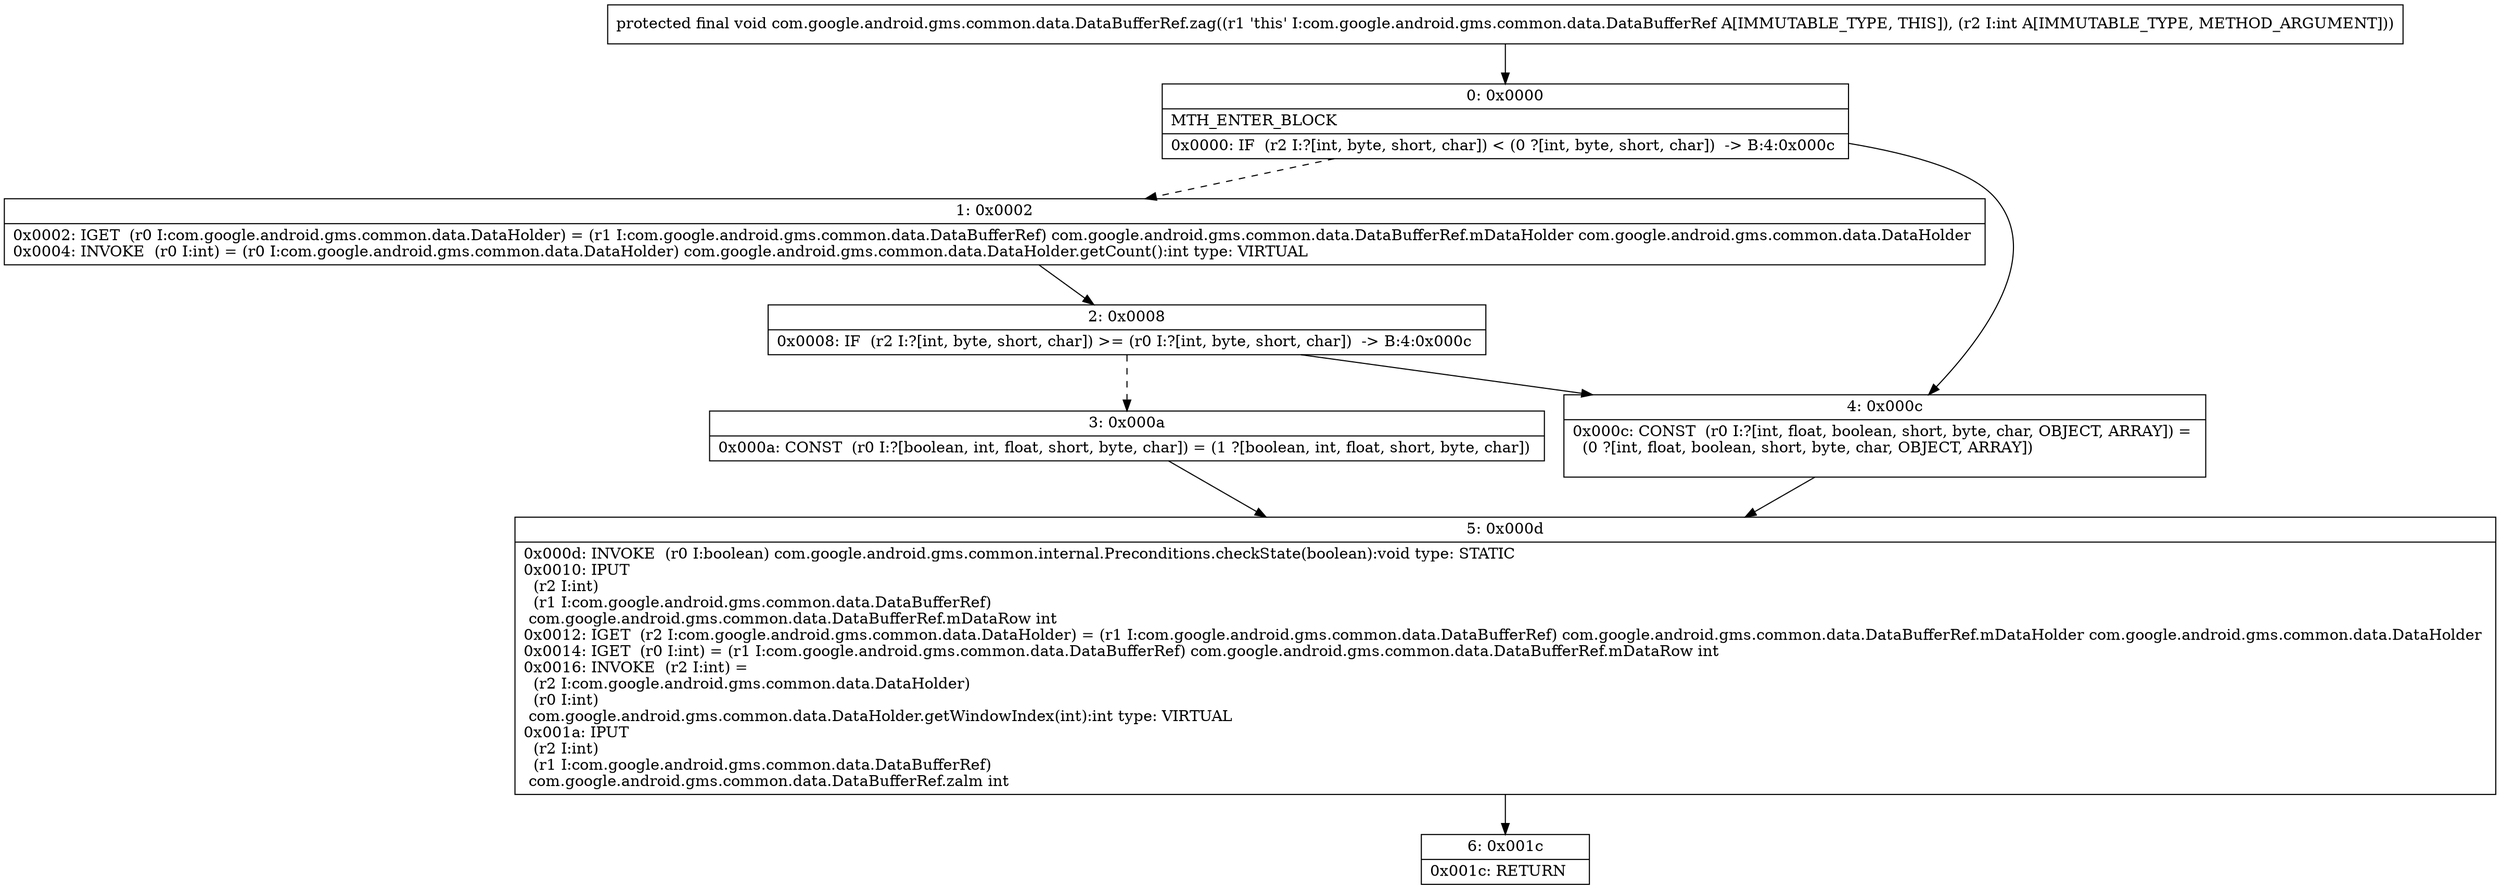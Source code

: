 digraph "CFG forcom.google.android.gms.common.data.DataBufferRef.zag(I)V" {
Node_0 [shape=record,label="{0\:\ 0x0000|MTH_ENTER_BLOCK\l|0x0000: IF  (r2 I:?[int, byte, short, char]) \< (0 ?[int, byte, short, char])  \-\> B:4:0x000c \l}"];
Node_1 [shape=record,label="{1\:\ 0x0002|0x0002: IGET  (r0 I:com.google.android.gms.common.data.DataHolder) = (r1 I:com.google.android.gms.common.data.DataBufferRef) com.google.android.gms.common.data.DataBufferRef.mDataHolder com.google.android.gms.common.data.DataHolder \l0x0004: INVOKE  (r0 I:int) = (r0 I:com.google.android.gms.common.data.DataHolder) com.google.android.gms.common.data.DataHolder.getCount():int type: VIRTUAL \l}"];
Node_2 [shape=record,label="{2\:\ 0x0008|0x0008: IF  (r2 I:?[int, byte, short, char]) \>= (r0 I:?[int, byte, short, char])  \-\> B:4:0x000c \l}"];
Node_3 [shape=record,label="{3\:\ 0x000a|0x000a: CONST  (r0 I:?[boolean, int, float, short, byte, char]) = (1 ?[boolean, int, float, short, byte, char]) \l}"];
Node_4 [shape=record,label="{4\:\ 0x000c|0x000c: CONST  (r0 I:?[int, float, boolean, short, byte, char, OBJECT, ARRAY]) = \l  (0 ?[int, float, boolean, short, byte, char, OBJECT, ARRAY])\l \l}"];
Node_5 [shape=record,label="{5\:\ 0x000d|0x000d: INVOKE  (r0 I:boolean) com.google.android.gms.common.internal.Preconditions.checkState(boolean):void type: STATIC \l0x0010: IPUT  \l  (r2 I:int)\l  (r1 I:com.google.android.gms.common.data.DataBufferRef)\l com.google.android.gms.common.data.DataBufferRef.mDataRow int \l0x0012: IGET  (r2 I:com.google.android.gms.common.data.DataHolder) = (r1 I:com.google.android.gms.common.data.DataBufferRef) com.google.android.gms.common.data.DataBufferRef.mDataHolder com.google.android.gms.common.data.DataHolder \l0x0014: IGET  (r0 I:int) = (r1 I:com.google.android.gms.common.data.DataBufferRef) com.google.android.gms.common.data.DataBufferRef.mDataRow int \l0x0016: INVOKE  (r2 I:int) = \l  (r2 I:com.google.android.gms.common.data.DataHolder)\l  (r0 I:int)\l com.google.android.gms.common.data.DataHolder.getWindowIndex(int):int type: VIRTUAL \l0x001a: IPUT  \l  (r2 I:int)\l  (r1 I:com.google.android.gms.common.data.DataBufferRef)\l com.google.android.gms.common.data.DataBufferRef.zalm int \l}"];
Node_6 [shape=record,label="{6\:\ 0x001c|0x001c: RETURN   \l}"];
MethodNode[shape=record,label="{protected final void com.google.android.gms.common.data.DataBufferRef.zag((r1 'this' I:com.google.android.gms.common.data.DataBufferRef A[IMMUTABLE_TYPE, THIS]), (r2 I:int A[IMMUTABLE_TYPE, METHOD_ARGUMENT])) }"];
MethodNode -> Node_0;
Node_0 -> Node_1[style=dashed];
Node_0 -> Node_4;
Node_1 -> Node_2;
Node_2 -> Node_3[style=dashed];
Node_2 -> Node_4;
Node_3 -> Node_5;
Node_4 -> Node_5;
Node_5 -> Node_6;
}

